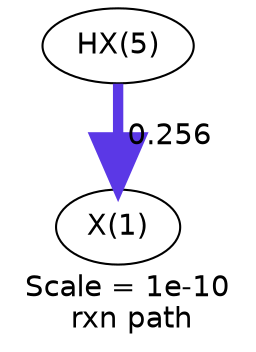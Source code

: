 digraph reaction_paths {
center=1;
s22 -> s21[fontname="Helvetica", style="setlinewidth(4.97)", arrowsize=2.49, color="0.7, 0.756, 0.9"
, label=" 0.256"];
s21 [ fontname="Helvetica", label="X(1)"];
s22 [ fontname="Helvetica", label="HX(5)"];
 label = "Scale = 1e-10\l rxn path";
 fontname = "Helvetica";
}
